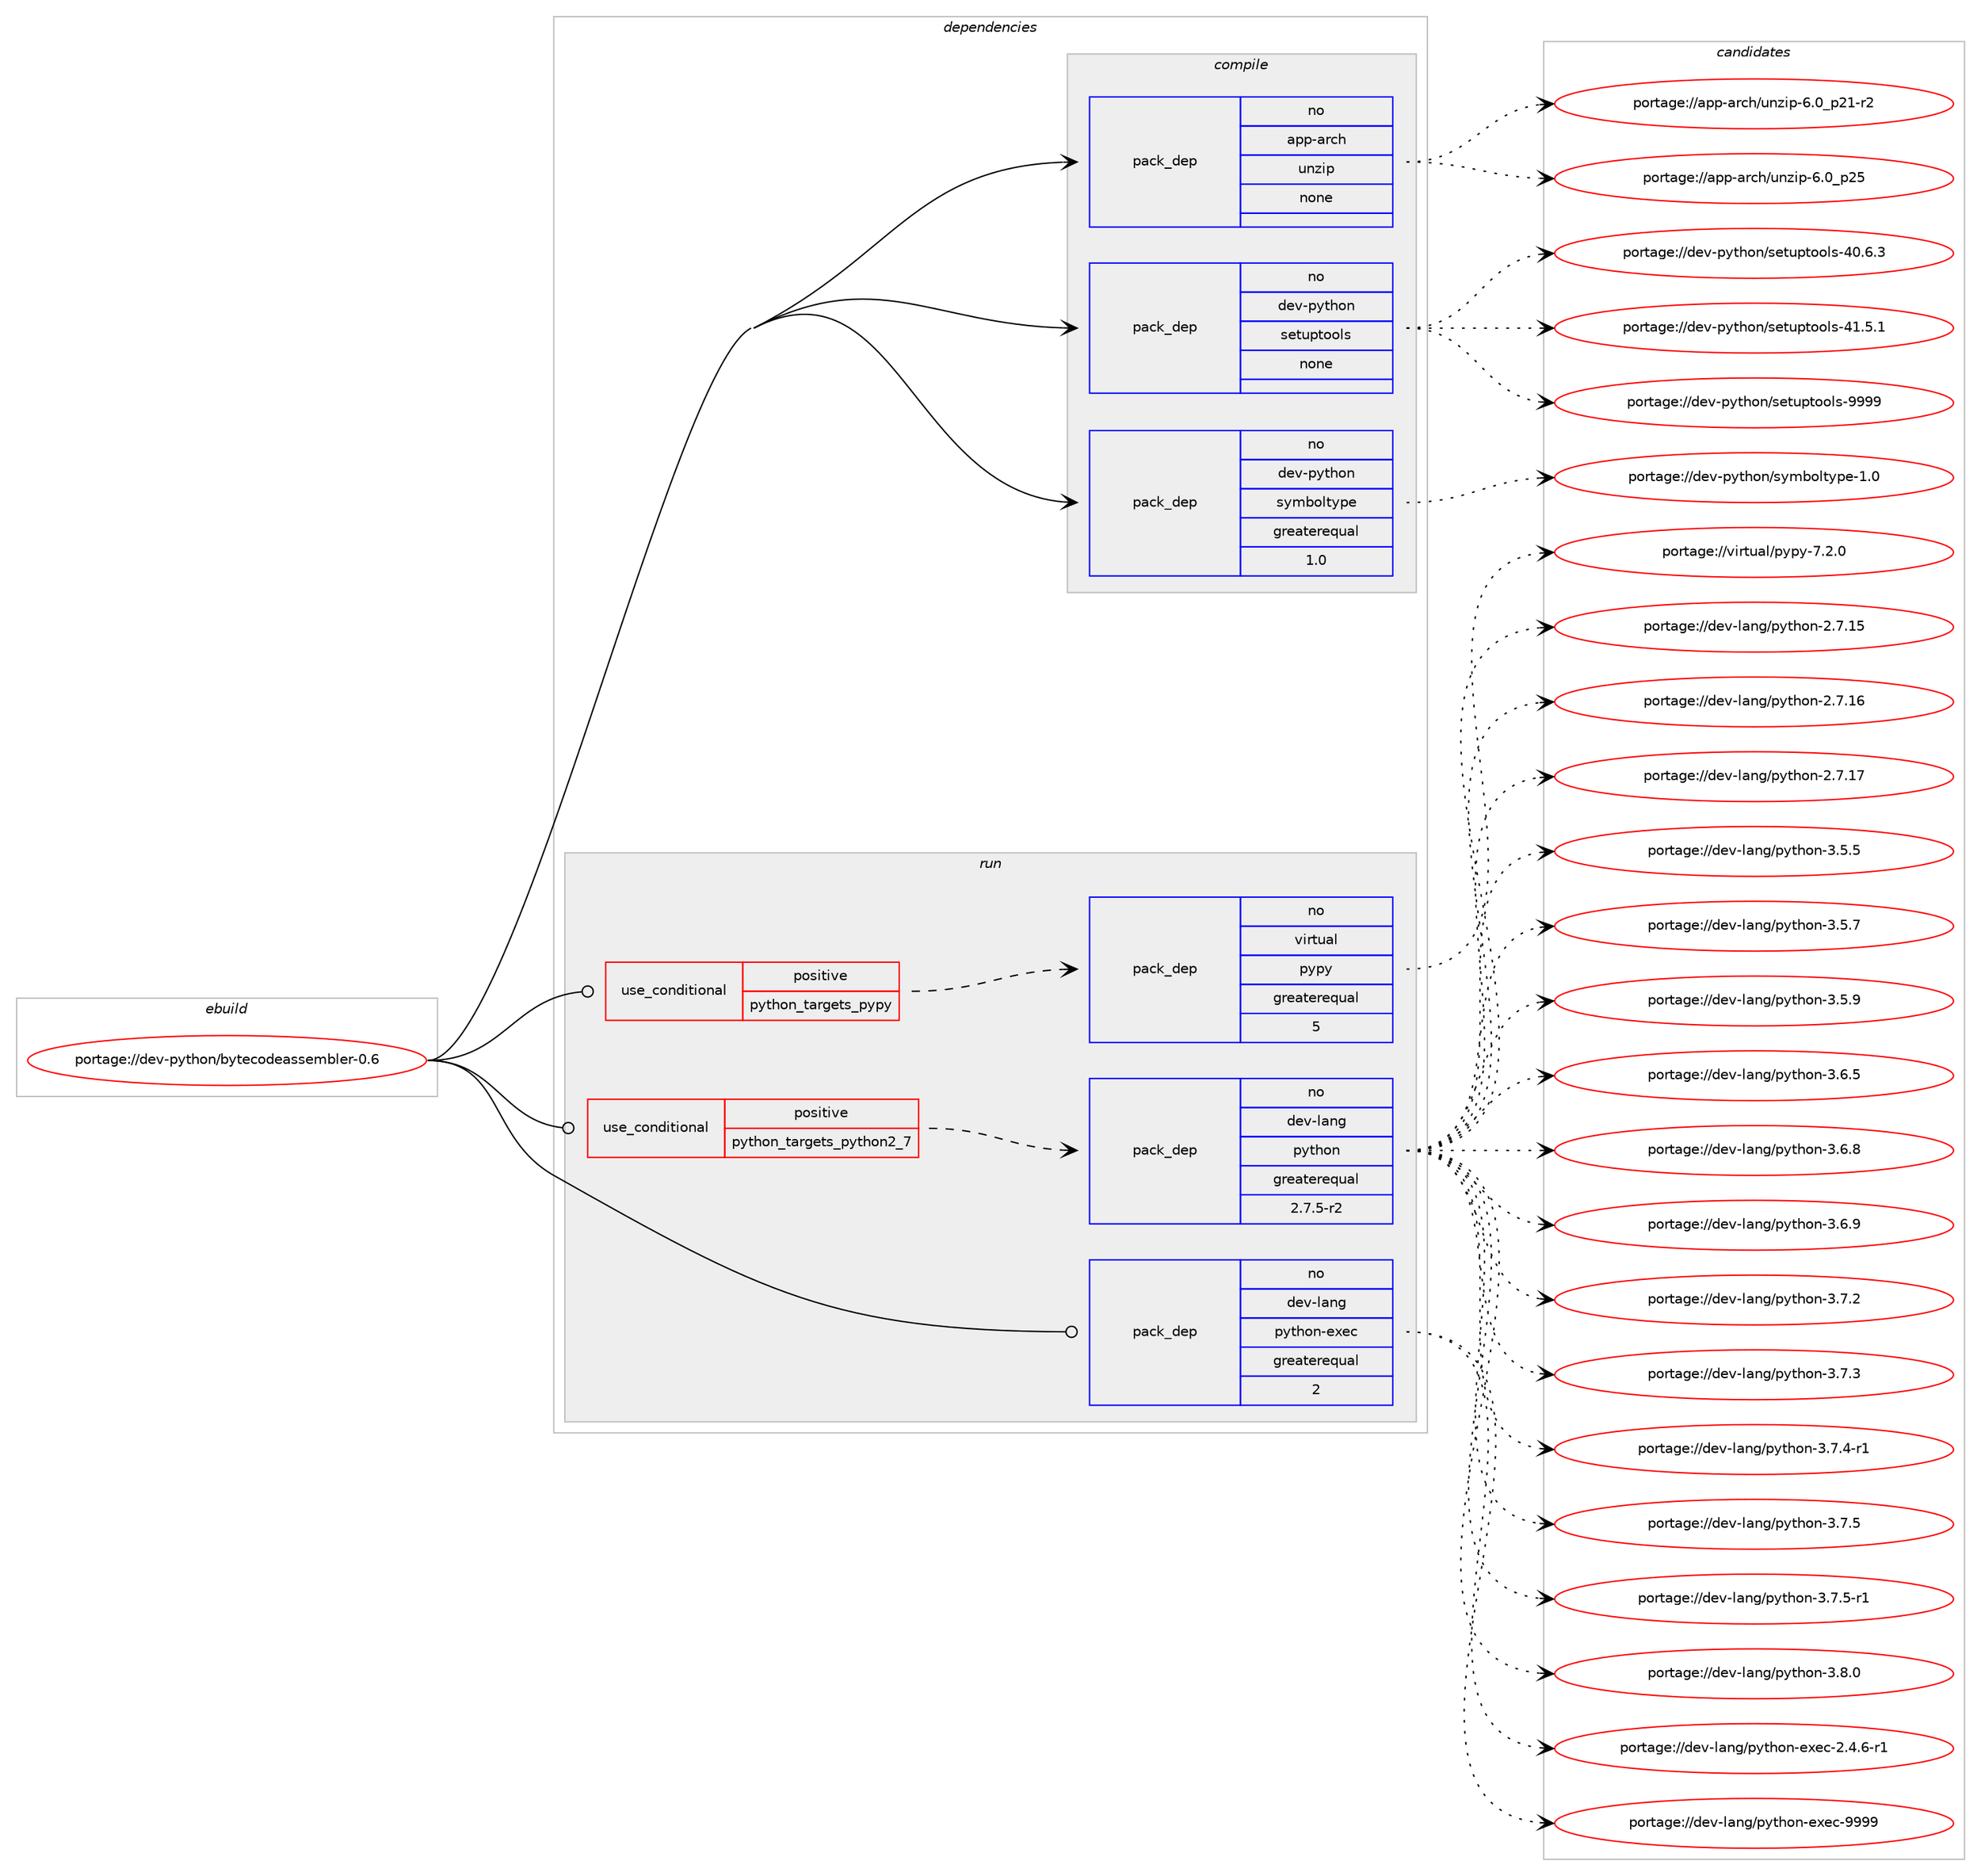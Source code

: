 digraph prolog {

# *************
# Graph options
# *************

newrank=true;
concentrate=true;
compound=true;
graph [rankdir=LR,fontname=Helvetica,fontsize=10,ranksep=1.5];#, ranksep=2.5, nodesep=0.2];
edge  [arrowhead=vee];
node  [fontname=Helvetica,fontsize=10];

# **********
# The ebuild
# **********

subgraph cluster_leftcol {
color=gray;
rank=same;
label=<<i>ebuild</i>>;
id [label="portage://dev-python/bytecodeassembler-0.6", color=red, width=4, href="../dev-python/bytecodeassembler-0.6.svg"];
}

# ****************
# The dependencies
# ****************

subgraph cluster_midcol {
color=gray;
label=<<i>dependencies</i>>;
subgraph cluster_compile {
fillcolor="#eeeeee";
style=filled;
label=<<i>compile</i>>;
subgraph pack103053 {
dependency132860 [label=<<TABLE BORDER="0" CELLBORDER="1" CELLSPACING="0" CELLPADDING="4" WIDTH="220"><TR><TD ROWSPAN="6" CELLPADDING="30">pack_dep</TD></TR><TR><TD WIDTH="110">no</TD></TR><TR><TD>app-arch</TD></TR><TR><TD>unzip</TD></TR><TR><TD>none</TD></TR><TR><TD></TD></TR></TABLE>>, shape=none, color=blue];
}
id:e -> dependency132860:w [weight=20,style="solid",arrowhead="vee"];
subgraph pack103054 {
dependency132861 [label=<<TABLE BORDER="0" CELLBORDER="1" CELLSPACING="0" CELLPADDING="4" WIDTH="220"><TR><TD ROWSPAN="6" CELLPADDING="30">pack_dep</TD></TR><TR><TD WIDTH="110">no</TD></TR><TR><TD>dev-python</TD></TR><TR><TD>setuptools</TD></TR><TR><TD>none</TD></TR><TR><TD></TD></TR></TABLE>>, shape=none, color=blue];
}
id:e -> dependency132861:w [weight=20,style="solid",arrowhead="vee"];
subgraph pack103055 {
dependency132862 [label=<<TABLE BORDER="0" CELLBORDER="1" CELLSPACING="0" CELLPADDING="4" WIDTH="220"><TR><TD ROWSPAN="6" CELLPADDING="30">pack_dep</TD></TR><TR><TD WIDTH="110">no</TD></TR><TR><TD>dev-python</TD></TR><TR><TD>symboltype</TD></TR><TR><TD>greaterequal</TD></TR><TR><TD>1.0</TD></TR></TABLE>>, shape=none, color=blue];
}
id:e -> dependency132862:w [weight=20,style="solid",arrowhead="vee"];
}
subgraph cluster_compileandrun {
fillcolor="#eeeeee";
style=filled;
label=<<i>compile and run</i>>;
}
subgraph cluster_run {
fillcolor="#eeeeee";
style=filled;
label=<<i>run</i>>;
subgraph cond26499 {
dependency132863 [label=<<TABLE BORDER="0" CELLBORDER="1" CELLSPACING="0" CELLPADDING="4"><TR><TD ROWSPAN="3" CELLPADDING="10">use_conditional</TD></TR><TR><TD>positive</TD></TR><TR><TD>python_targets_pypy</TD></TR></TABLE>>, shape=none, color=red];
subgraph pack103056 {
dependency132864 [label=<<TABLE BORDER="0" CELLBORDER="1" CELLSPACING="0" CELLPADDING="4" WIDTH="220"><TR><TD ROWSPAN="6" CELLPADDING="30">pack_dep</TD></TR><TR><TD WIDTH="110">no</TD></TR><TR><TD>virtual</TD></TR><TR><TD>pypy</TD></TR><TR><TD>greaterequal</TD></TR><TR><TD>5</TD></TR></TABLE>>, shape=none, color=blue];
}
dependency132863:e -> dependency132864:w [weight=20,style="dashed",arrowhead="vee"];
}
id:e -> dependency132863:w [weight=20,style="solid",arrowhead="odot"];
subgraph cond26500 {
dependency132865 [label=<<TABLE BORDER="0" CELLBORDER="1" CELLSPACING="0" CELLPADDING="4"><TR><TD ROWSPAN="3" CELLPADDING="10">use_conditional</TD></TR><TR><TD>positive</TD></TR><TR><TD>python_targets_python2_7</TD></TR></TABLE>>, shape=none, color=red];
subgraph pack103057 {
dependency132866 [label=<<TABLE BORDER="0" CELLBORDER="1" CELLSPACING="0" CELLPADDING="4" WIDTH="220"><TR><TD ROWSPAN="6" CELLPADDING="30">pack_dep</TD></TR><TR><TD WIDTH="110">no</TD></TR><TR><TD>dev-lang</TD></TR><TR><TD>python</TD></TR><TR><TD>greaterequal</TD></TR><TR><TD>2.7.5-r2</TD></TR></TABLE>>, shape=none, color=blue];
}
dependency132865:e -> dependency132866:w [weight=20,style="dashed",arrowhead="vee"];
}
id:e -> dependency132865:w [weight=20,style="solid",arrowhead="odot"];
subgraph pack103058 {
dependency132867 [label=<<TABLE BORDER="0" CELLBORDER="1" CELLSPACING="0" CELLPADDING="4" WIDTH="220"><TR><TD ROWSPAN="6" CELLPADDING="30">pack_dep</TD></TR><TR><TD WIDTH="110">no</TD></TR><TR><TD>dev-lang</TD></TR><TR><TD>python-exec</TD></TR><TR><TD>greaterequal</TD></TR><TR><TD>2</TD></TR></TABLE>>, shape=none, color=blue];
}
id:e -> dependency132867:w [weight=20,style="solid",arrowhead="odot"];
}
}

# **************
# The candidates
# **************

subgraph cluster_choices {
rank=same;
color=gray;
label=<<i>candidates</i>>;

subgraph choice103053 {
color=black;
nodesep=1;
choiceportage9711211245971149910447117110122105112455446489511250494511450 [label="portage://app-arch/unzip-6.0_p21-r2", color=red, width=4,href="../app-arch/unzip-6.0_p21-r2.svg"];
choiceportage971121124597114991044711711012210511245544648951125053 [label="portage://app-arch/unzip-6.0_p25", color=red, width=4,href="../app-arch/unzip-6.0_p25.svg"];
dependency132860:e -> choiceportage9711211245971149910447117110122105112455446489511250494511450:w [style=dotted,weight="100"];
dependency132860:e -> choiceportage971121124597114991044711711012210511245544648951125053:w [style=dotted,weight="100"];
}
subgraph choice103054 {
color=black;
nodesep=1;
choiceportage100101118451121211161041111104711510111611711211611111110811545524846544651 [label="portage://dev-python/setuptools-40.6.3", color=red, width=4,href="../dev-python/setuptools-40.6.3.svg"];
choiceportage100101118451121211161041111104711510111611711211611111110811545524946534649 [label="portage://dev-python/setuptools-41.5.1", color=red, width=4,href="../dev-python/setuptools-41.5.1.svg"];
choiceportage10010111845112121116104111110471151011161171121161111111081154557575757 [label="portage://dev-python/setuptools-9999", color=red, width=4,href="../dev-python/setuptools-9999.svg"];
dependency132861:e -> choiceportage100101118451121211161041111104711510111611711211611111110811545524846544651:w [style=dotted,weight="100"];
dependency132861:e -> choiceportage100101118451121211161041111104711510111611711211611111110811545524946534649:w [style=dotted,weight="100"];
dependency132861:e -> choiceportage10010111845112121116104111110471151011161171121161111111081154557575757:w [style=dotted,weight="100"];
}
subgraph choice103055 {
color=black;
nodesep=1;
choiceportage10010111845112121116104111110471151211099811110811612111210145494648 [label="portage://dev-python/symboltype-1.0", color=red, width=4,href="../dev-python/symboltype-1.0.svg"];
dependency132862:e -> choiceportage10010111845112121116104111110471151211099811110811612111210145494648:w [style=dotted,weight="100"];
}
subgraph choice103056 {
color=black;
nodesep=1;
choiceportage1181051141161179710847112121112121455546504648 [label="portage://virtual/pypy-7.2.0", color=red, width=4,href="../virtual/pypy-7.2.0.svg"];
dependency132864:e -> choiceportage1181051141161179710847112121112121455546504648:w [style=dotted,weight="100"];
}
subgraph choice103057 {
color=black;
nodesep=1;
choiceportage10010111845108971101034711212111610411111045504655464953 [label="portage://dev-lang/python-2.7.15", color=red, width=4,href="../dev-lang/python-2.7.15.svg"];
choiceportage10010111845108971101034711212111610411111045504655464954 [label="portage://dev-lang/python-2.7.16", color=red, width=4,href="../dev-lang/python-2.7.16.svg"];
choiceportage10010111845108971101034711212111610411111045504655464955 [label="portage://dev-lang/python-2.7.17", color=red, width=4,href="../dev-lang/python-2.7.17.svg"];
choiceportage100101118451089711010347112121116104111110455146534653 [label="portage://dev-lang/python-3.5.5", color=red, width=4,href="../dev-lang/python-3.5.5.svg"];
choiceportage100101118451089711010347112121116104111110455146534655 [label="portage://dev-lang/python-3.5.7", color=red, width=4,href="../dev-lang/python-3.5.7.svg"];
choiceportage100101118451089711010347112121116104111110455146534657 [label="portage://dev-lang/python-3.5.9", color=red, width=4,href="../dev-lang/python-3.5.9.svg"];
choiceportage100101118451089711010347112121116104111110455146544653 [label="portage://dev-lang/python-3.6.5", color=red, width=4,href="../dev-lang/python-3.6.5.svg"];
choiceportage100101118451089711010347112121116104111110455146544656 [label="portage://dev-lang/python-3.6.8", color=red, width=4,href="../dev-lang/python-3.6.8.svg"];
choiceportage100101118451089711010347112121116104111110455146544657 [label="portage://dev-lang/python-3.6.9", color=red, width=4,href="../dev-lang/python-3.6.9.svg"];
choiceportage100101118451089711010347112121116104111110455146554650 [label="portage://dev-lang/python-3.7.2", color=red, width=4,href="../dev-lang/python-3.7.2.svg"];
choiceportage100101118451089711010347112121116104111110455146554651 [label="portage://dev-lang/python-3.7.3", color=red, width=4,href="../dev-lang/python-3.7.3.svg"];
choiceportage1001011184510897110103471121211161041111104551465546524511449 [label="portage://dev-lang/python-3.7.4-r1", color=red, width=4,href="../dev-lang/python-3.7.4-r1.svg"];
choiceportage100101118451089711010347112121116104111110455146554653 [label="portage://dev-lang/python-3.7.5", color=red, width=4,href="../dev-lang/python-3.7.5.svg"];
choiceportage1001011184510897110103471121211161041111104551465546534511449 [label="portage://dev-lang/python-3.7.5-r1", color=red, width=4,href="../dev-lang/python-3.7.5-r1.svg"];
choiceportage100101118451089711010347112121116104111110455146564648 [label="portage://dev-lang/python-3.8.0", color=red, width=4,href="../dev-lang/python-3.8.0.svg"];
dependency132866:e -> choiceportage10010111845108971101034711212111610411111045504655464953:w [style=dotted,weight="100"];
dependency132866:e -> choiceportage10010111845108971101034711212111610411111045504655464954:w [style=dotted,weight="100"];
dependency132866:e -> choiceportage10010111845108971101034711212111610411111045504655464955:w [style=dotted,weight="100"];
dependency132866:e -> choiceportage100101118451089711010347112121116104111110455146534653:w [style=dotted,weight="100"];
dependency132866:e -> choiceportage100101118451089711010347112121116104111110455146534655:w [style=dotted,weight="100"];
dependency132866:e -> choiceportage100101118451089711010347112121116104111110455146534657:w [style=dotted,weight="100"];
dependency132866:e -> choiceportage100101118451089711010347112121116104111110455146544653:w [style=dotted,weight="100"];
dependency132866:e -> choiceportage100101118451089711010347112121116104111110455146544656:w [style=dotted,weight="100"];
dependency132866:e -> choiceportage100101118451089711010347112121116104111110455146544657:w [style=dotted,weight="100"];
dependency132866:e -> choiceportage100101118451089711010347112121116104111110455146554650:w [style=dotted,weight="100"];
dependency132866:e -> choiceportage100101118451089711010347112121116104111110455146554651:w [style=dotted,weight="100"];
dependency132866:e -> choiceportage1001011184510897110103471121211161041111104551465546524511449:w [style=dotted,weight="100"];
dependency132866:e -> choiceportage100101118451089711010347112121116104111110455146554653:w [style=dotted,weight="100"];
dependency132866:e -> choiceportage1001011184510897110103471121211161041111104551465546534511449:w [style=dotted,weight="100"];
dependency132866:e -> choiceportage100101118451089711010347112121116104111110455146564648:w [style=dotted,weight="100"];
}
subgraph choice103058 {
color=black;
nodesep=1;
choiceportage10010111845108971101034711212111610411111045101120101994550465246544511449 [label="portage://dev-lang/python-exec-2.4.6-r1", color=red, width=4,href="../dev-lang/python-exec-2.4.6-r1.svg"];
choiceportage10010111845108971101034711212111610411111045101120101994557575757 [label="portage://dev-lang/python-exec-9999", color=red, width=4,href="../dev-lang/python-exec-9999.svg"];
dependency132867:e -> choiceportage10010111845108971101034711212111610411111045101120101994550465246544511449:w [style=dotted,weight="100"];
dependency132867:e -> choiceportage10010111845108971101034711212111610411111045101120101994557575757:w [style=dotted,weight="100"];
}
}

}
